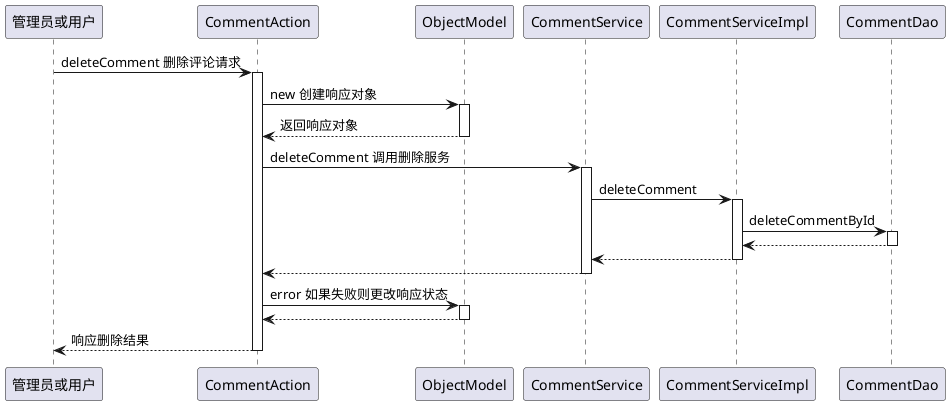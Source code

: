 @startuml
participant 管理员或用户
管理员或用户 -> CommentAction : deleteComment 删除评论请求
activate CommentAction
CommentAction -> ObjectModel : new 创建响应对象
activate ObjectModel
ObjectModel --> CommentAction : 返回响应对象
deactivate ObjectModel
CommentAction -> CommentService : deleteComment 调用删除服务
activate CommentService
CommentService -> CommentServiceImpl : deleteComment
activate CommentServiceImpl
CommentServiceImpl -> CommentDao : deleteCommentById
activate CommentDao
CommentDao --> CommentServiceImpl
deactivate CommentDao
CommentServiceImpl --> CommentService
deactivate CommentServiceImpl
CommentService --> CommentAction
deactivate CommentService
CommentAction -> ObjectModel : error 如果失败则更改响应状态
activate ObjectModel
ObjectModel --> CommentAction
deactivate ObjectModel
return 响应删除结果
@enduml
